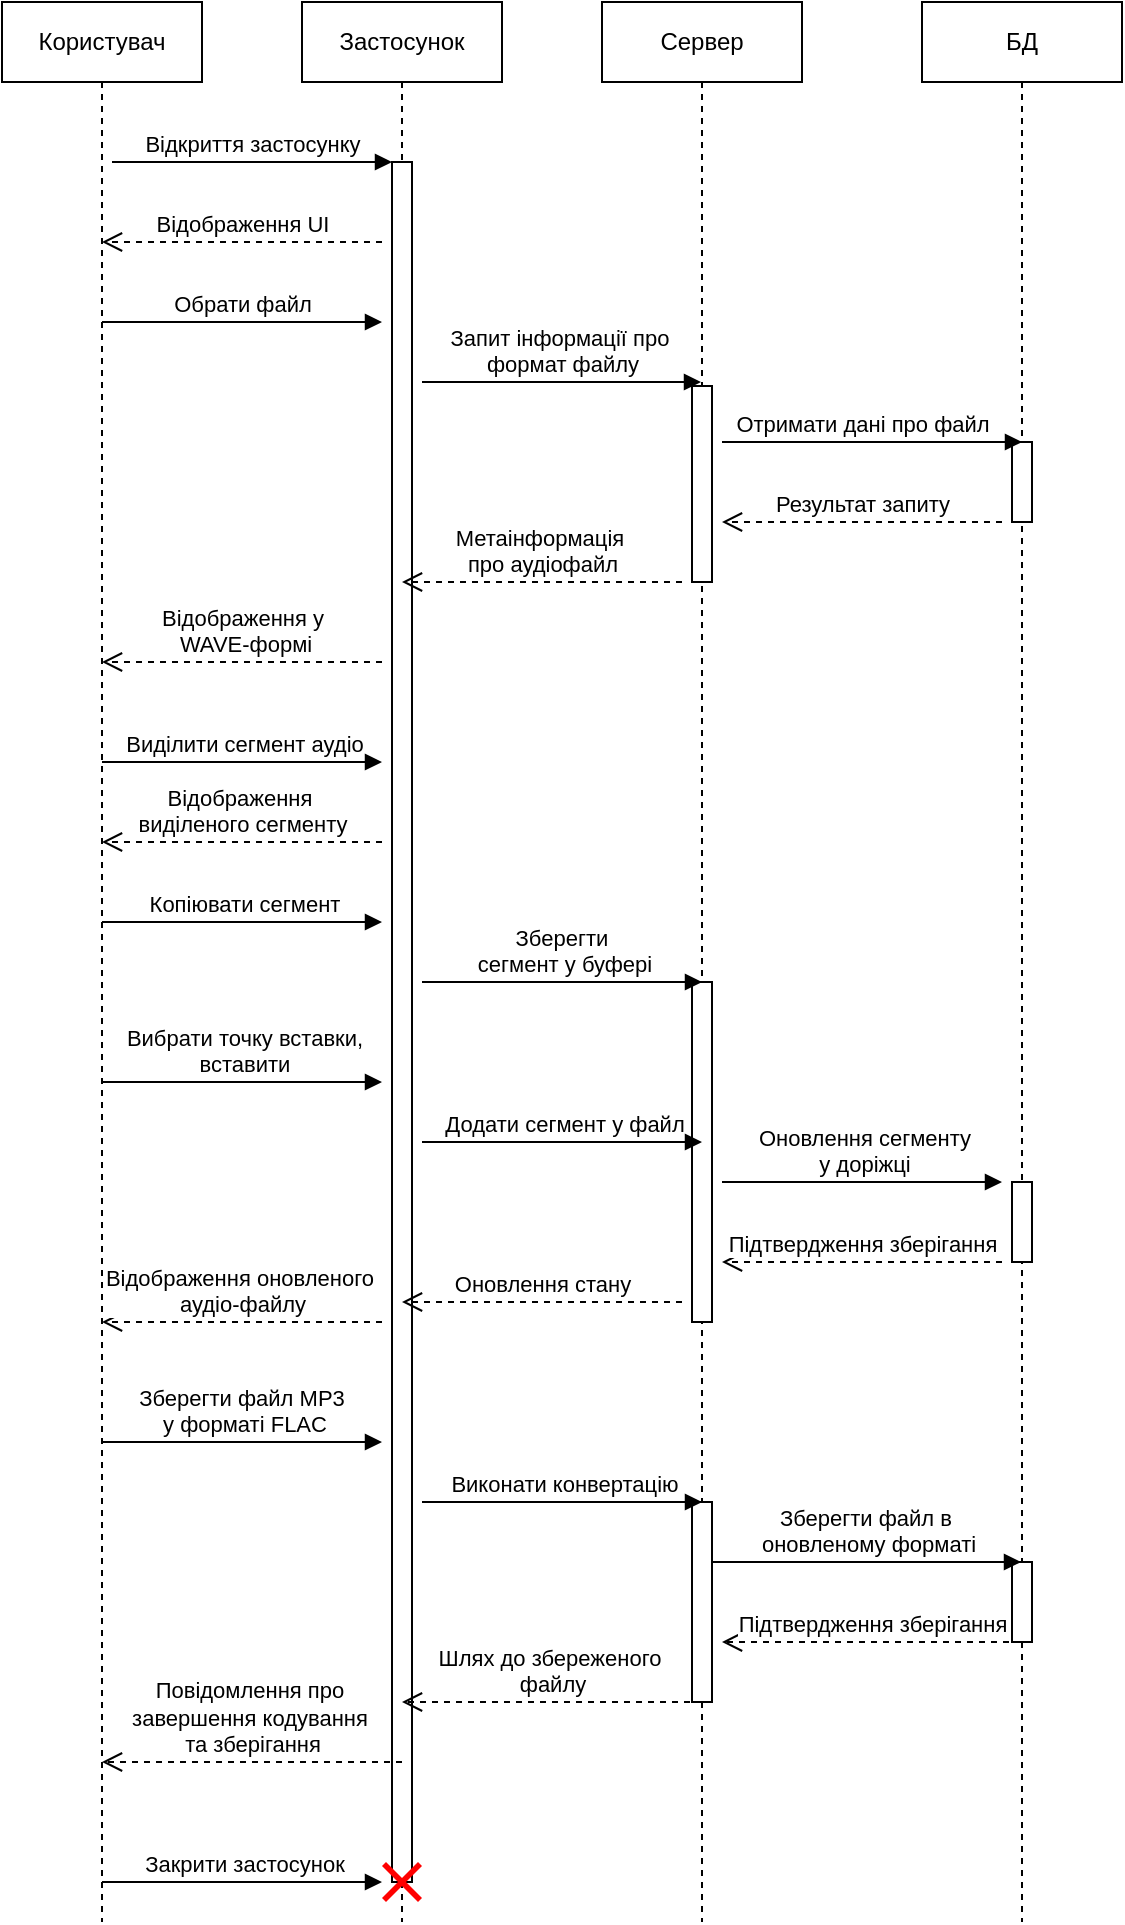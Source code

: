 <mxfile version="24.8.6">
  <diagram name="Page-1" id="2YBvvXClWsGukQMizWep">
    <mxGraphModel dx="2100" dy="1130" grid="1" gridSize="10" guides="1" tooltips="1" connect="1" arrows="1" fold="1" page="1" pageScale="1" pageWidth="850" pageHeight="1100" math="0" shadow="0">
      <root>
        <mxCell id="0" />
        <mxCell id="1" parent="0" />
        <mxCell id="aM9ryv3xv72pqoxQDRHE-1" value="Користувач" style="shape=umlLifeline;perimeter=lifelinePerimeter;whiteSpace=wrap;html=1;container=0;dropTarget=0;collapsible=0;recursiveResize=0;outlineConnect=0;portConstraint=eastwest;newEdgeStyle={&quot;edgeStyle&quot;:&quot;elbowEdgeStyle&quot;,&quot;elbow&quot;:&quot;vertical&quot;,&quot;curved&quot;:0,&quot;rounded&quot;:0};" parent="1" vertex="1">
          <mxGeometry x="40" y="40" width="100" height="960" as="geometry" />
        </mxCell>
        <mxCell id="aM9ryv3xv72pqoxQDRHE-5" value="Застосунок" style="shape=umlLifeline;perimeter=lifelinePerimeter;whiteSpace=wrap;html=1;container=0;dropTarget=0;collapsible=0;recursiveResize=0;outlineConnect=0;portConstraint=eastwest;newEdgeStyle={&quot;edgeStyle&quot;:&quot;elbowEdgeStyle&quot;,&quot;elbow&quot;:&quot;vertical&quot;,&quot;curved&quot;:0,&quot;rounded&quot;:0};" parent="1" vertex="1">
          <mxGeometry x="190" y="40" width="100" height="960" as="geometry" />
        </mxCell>
        <mxCell id="aM9ryv3xv72pqoxQDRHE-6" value="" style="html=1;points=[];perimeter=orthogonalPerimeter;outlineConnect=0;targetShapes=umlLifeline;portConstraint=eastwest;newEdgeStyle={&quot;edgeStyle&quot;:&quot;elbowEdgeStyle&quot;,&quot;elbow&quot;:&quot;vertical&quot;,&quot;curved&quot;:0,&quot;rounded&quot;:0};" parent="aM9ryv3xv72pqoxQDRHE-5" vertex="1">
          <mxGeometry x="45" y="80" width="10" height="860" as="geometry" />
        </mxCell>
        <mxCell id="aM9ryv3xv72pqoxQDRHE-7" value="Відкриття застосунку" style="html=1;verticalAlign=bottom;endArrow=block;edgeStyle=elbowEdgeStyle;elbow=vertical;curved=0;rounded=0;" parent="1" target="aM9ryv3xv72pqoxQDRHE-6" edge="1">
          <mxGeometry relative="1" as="geometry">
            <mxPoint x="95" y="120" as="sourcePoint" />
            <Array as="points">
              <mxPoint x="180" y="120" />
            </Array>
          </mxGeometry>
        </mxCell>
        <mxCell id="aM9ryv3xv72pqoxQDRHE-8" value="Відображення UI" style="html=1;verticalAlign=bottom;endArrow=open;dashed=1;endSize=8;edgeStyle=elbowEdgeStyle;elbow=vertical;curved=0;rounded=0;" parent="1" edge="1">
          <mxGeometry relative="1" as="geometry">
            <mxPoint x="90" y="160" as="targetPoint" />
            <Array as="points">
              <mxPoint x="185" y="160" />
            </Array>
            <mxPoint x="230" y="160" as="sourcePoint" />
          </mxGeometry>
        </mxCell>
        <mxCell id="B3QuXH3KUuEEBba2Pdkw-1" value="Сервер" style="shape=umlLifeline;perimeter=lifelinePerimeter;whiteSpace=wrap;html=1;container=0;dropTarget=0;collapsible=0;recursiveResize=0;outlineConnect=0;portConstraint=eastwest;newEdgeStyle={&quot;edgeStyle&quot;:&quot;elbowEdgeStyle&quot;,&quot;elbow&quot;:&quot;vertical&quot;,&quot;curved&quot;:0,&quot;rounded&quot;:0};" parent="1" vertex="1">
          <mxGeometry x="340" y="40" width="100" height="960" as="geometry" />
        </mxCell>
        <mxCell id="B3QuXH3KUuEEBba2Pdkw-2" value="&lt;span style=&quot;color: rgba(0, 0, 0, 0); font-family: monospace; font-size: 0px; text-align: start;&quot;&gt;%3CmxGraphModel%3E%3Croot%3E%3CmxCell%20id%3D%220%22%2F%3E%3CmxCell%20id%3D%221%22%20parent%3D%220%22%2F%3E%3CmxCell%20id%3D%222%22%20value%3D%22%D0%92%D0%B8%D0%B4%D1%96%D0%BB%D0%B8%D1%82%D0%B8%20%D1%81%D0%B5%D0%B3%D0%BC%D0%B5%D0%BD%D1%82%20%D0%B0%D1%83%D0%B4%D1%96%D0%BE%22%20style%3D%22html%3D1%3BverticalAlign%3Dbottom%3BendArrow%3Dblock%3BedgeStyle%3DelbowEdgeStyle%3Belbow%3Dvertical%3Bcurved%3D0%3Brounded%3D0%3B%22%20edge%3D%221%22%20parent%3D%221%22%3E%3CmxGeometry%20x%3D%220.005%22%20relative%3D%221%22%20as%3D%22geometry%22%3E%3CmxPoint%20x%3D%2290%22%20y%3D%22420%22%20as%3D%22sourcePoint%22%2F%3E%3CArray%20as%3D%22points%22%3E%3CmxPoint%20x%3D%22175%22%20y%3D%22420%22%2F%3E%3C%2FArray%3E%3CmxPoint%20x%3D%22230%22%20y%3D%22420%22%20as%3D%22targetPoint%22%2F%3E%3CmxPoint%20as%3D%22offset%22%2F%3E%3C%2FmxGeometry%3E%3C%2FmxCell%3E%3C%2Froot%3E%3C%2FmxGraphModel%3E&lt;/span&gt;" style="html=1;points=[];perimeter=orthogonalPerimeter;outlineConnect=0;targetShapes=umlLifeline;portConstraint=eastwest;newEdgeStyle={&quot;edgeStyle&quot;:&quot;elbowEdgeStyle&quot;,&quot;elbow&quot;:&quot;vertical&quot;,&quot;curved&quot;:0,&quot;rounded&quot;:0};" parent="B3QuXH3KUuEEBba2Pdkw-1" vertex="1">
          <mxGeometry x="45" y="192" width="10" height="98" as="geometry" />
        </mxCell>
        <mxCell id="uC5Nvcb22XOgWz4EIGrs-13" value="&lt;span style=&quot;color: rgba(0, 0, 0, 0); font-family: monospace; font-size: 0px; text-align: start;&quot;&gt;%3CmxGraphModel%3E%3Croot%3E%3CmxCell%20id%3D%220%22%2F%3E%3CmxCell%20id%3D%221%22%20parent%3D%220%22%2F%3E%3CmxCell%20id%3D%222%22%20value%3D%22%D0%92%D0%B8%D0%B4%D1%96%D0%BB%D0%B8%D1%82%D0%B8%20%D1%81%D0%B5%D0%B3%D0%BC%D0%B5%D0%BD%D1%82%20%D0%B0%D1%83%D0%B4%D1%96%D0%BE%22%20style%3D%22html%3D1%3BverticalAlign%3Dbottom%3BendArrow%3Dblock%3BedgeStyle%3DelbowEdgeStyle%3Belbow%3Dvertical%3Bcurved%3D0%3Brounded%3D0%3B%22%20edge%3D%221%22%20parent%3D%221%22%3E%3CmxGeometry%20x%3D%220.005%22%20relative%3D%221%22%20as%3D%22geometry%22%3E%3CmxPoint%20x%3D%2290%22%20y%3D%22420%22%20as%3D%22sourcePoint%22%2F%3E%3CArray%20as%3D%22points%22%3E%3CmxPoint%20x%3D%22175%22%20y%3D%22420%22%2F%3E%3C%2FArray%3E%3CmxPoint%20x%3D%22230%22%20y%3D%22420%22%20as%3D%22targetPoint%22%2F%3E%3CmxPoint%20as%3D%22offset%22%2F%3E%3C%2FmxGeometry%3E%3C%2FmxCell%3E%3C%2Froot%3E%3C%2FmxGraphModel%3E&lt;/span&gt;&lt;span style=&quot;color: rgba(0, 0, 0, 0); font-family: monospace; font-size: 0px; text-align: start;&quot;&gt;%3CmxGraphModel%3E%3Croot%3E%3CmxCell%20id%3D%220%22%2F%3E%3CmxCell%20id%3D%221%22%20parent%3D%220%22%2F%3E%3CmxCell%20id%3D%222%22%20value%3D%22%D0%92%D0%B8%D0%B4%D1%96%D0%BB%D0%B8%D1%82%D0%B8%20%D1%81%D0%B5%D0%B3%D0%BC%D0%B5%D0%BD%D1%82%20%D0%B0%D1%83%D0%B4%D1%96%D0%BE%22%20style%3D%22html%3D1%3BverticalAlign%3Dbottom%3BendArrow%3Dblock%3BedgeStyle%3DelbowEdgeStyle%3Belbow%3Dvertical%3Bcurved%3D0%3Brounded%3D0%3B%22%20edge%3D%221%22%20parent%3D%221%22%3E%3CmxGeometry%20x%3D%220.005%22%20relative%3D%221%22%20as%3D%22geometry%22%3E%3CmxPoint%20x%3D%2290%22%20y%3D%22420%22%20as%3D%22sourcePoint%22%2F%3E%3CArray%20as%3D%22points%22%3E%3CmxPoint%20x%3D%22175%22%20y%3D%22420%22%2F%3E%3C%2FArray%3E%3CmxPoint%20x%3D%22230%22%20y%3D%22420%22%20as%3D%22targetPoint%22%2F%3E%3CmxPoint%20as%3D%22offset%22%2F%3E%3C%2FmxGeometry%3E%3C%2FmxCell%3E%3C%2Froot%3E%3C%2FmxGraphModel%3E&lt;/span&gt;&lt;span style=&quot;color: rgba(0, 0, 0, 0); font-family: monospace; font-size: 0px; text-align: start;&quot;&gt;%3CmxGraphModel%3E%3Croot%3E%3CmxCell%20id%3D%220%22%2F%3E%3CmxCell%20id%3D%221%22%20parent%3D%220%22%2F%3E%3CmxCell%20id%3D%222%22%20value%3D%22%D0%92%D0%B8%D0%B4%D1%96%D0%BB%D0%B8%D1%82%D0%B8%20%D1%81%D0%B5%D0%B3%D0%BC%D0%B5%D0%BD%D1%82%20%D0%B0%D1%83%D0%B4%D1%96%D0%BE%22%20style%3D%22html%3D1%3BverticalAlign%3Dbottom%3BendArrow%3Dblock%3BedgeStyle%3DelbowEdgeStyle%3Belbow%3Dvertical%3Bcurved%3D0%3Brounded%3D0%3B%22%20edge%3D%221%22%20parent%3D%221%22%3E%3CmxGeometry%20x%3D%220.005%22%20relative%3D%221%22%20as%3D%22geometry%22%3E%3CmxPoint%20x%3D%2290%22%20y%3D%22420%22%20as%3D%22sourcePoint%22%2F%3E%3CArray%20as%3D%22points%22%3E%3CmxPoint%20x%3D%22175%22%20y%3D%22420%22%2F%3E%3C%2FArray%3E%3CmxPoint%20x%3D%22230%22%20y%3D%22420%22%20as%3D%22targetPoint%22%2F%3E%3CmxPoint%20as%3D%22offset%22%2F%3E%3C%2FmxGeometry%3E%3C%2FmxCell%3E%3C%2Froot%3E%3C%2FmxGraphModel%3E&lt;/span&gt;" style="html=1;points=[];perimeter=orthogonalPerimeter;outlineConnect=0;targetShapes=umlLifeline;portConstraint=eastwest;newEdgeStyle={&quot;edgeStyle&quot;:&quot;elbowEdgeStyle&quot;,&quot;elbow&quot;:&quot;vertical&quot;,&quot;curved&quot;:0,&quot;rounded&quot;:0};" vertex="1" parent="B3QuXH3KUuEEBba2Pdkw-1">
          <mxGeometry x="45" y="490" width="10" height="170" as="geometry" />
        </mxCell>
        <mxCell id="uC5Nvcb22XOgWz4EIGrs-29" value="" style="html=1;points=[];perimeter=orthogonalPerimeter;outlineConnect=0;targetShapes=umlLifeline;portConstraint=eastwest;newEdgeStyle={&quot;edgeStyle&quot;:&quot;elbowEdgeStyle&quot;,&quot;elbow&quot;:&quot;vertical&quot;,&quot;curved&quot;:0,&quot;rounded&quot;:0};" vertex="1" parent="B3QuXH3KUuEEBba2Pdkw-1">
          <mxGeometry x="45" y="750" width="10" height="100" as="geometry" />
        </mxCell>
        <mxCell id="B3QuXH3KUuEEBba2Pdkw-3" value="БД" style="shape=umlLifeline;perimeter=lifelinePerimeter;whiteSpace=wrap;html=1;container=0;dropTarget=0;collapsible=0;recursiveResize=0;outlineConnect=0;portConstraint=eastwest;newEdgeStyle={&quot;edgeStyle&quot;:&quot;elbowEdgeStyle&quot;,&quot;elbow&quot;:&quot;vertical&quot;,&quot;curved&quot;:0,&quot;rounded&quot;:0};" parent="1" vertex="1">
          <mxGeometry x="500" y="40" width="100" height="960" as="geometry" />
        </mxCell>
        <mxCell id="B3QuXH3KUuEEBba2Pdkw-4" value="" style="html=1;points=[];perimeter=orthogonalPerimeter;outlineConnect=0;targetShapes=umlLifeline;portConstraint=eastwest;newEdgeStyle={&quot;edgeStyle&quot;:&quot;elbowEdgeStyle&quot;,&quot;elbow&quot;:&quot;vertical&quot;,&quot;curved&quot;:0,&quot;rounded&quot;:0};" parent="B3QuXH3KUuEEBba2Pdkw-3" vertex="1">
          <mxGeometry x="45" y="220" width="10" height="40" as="geometry" />
        </mxCell>
        <mxCell id="uC5Nvcb22XOgWz4EIGrs-22" value="" style="html=1;points=[];perimeter=orthogonalPerimeter;outlineConnect=0;targetShapes=umlLifeline;portConstraint=eastwest;newEdgeStyle={&quot;edgeStyle&quot;:&quot;elbowEdgeStyle&quot;,&quot;elbow&quot;:&quot;vertical&quot;,&quot;curved&quot;:0,&quot;rounded&quot;:0};" vertex="1" parent="B3QuXH3KUuEEBba2Pdkw-3">
          <mxGeometry x="45" y="590" width="10" height="40" as="geometry" />
        </mxCell>
        <mxCell id="uC5Nvcb22XOgWz4EIGrs-27" value="" style="html=1;points=[];perimeter=orthogonalPerimeter;outlineConnect=0;targetShapes=umlLifeline;portConstraint=eastwest;newEdgeStyle={&quot;edgeStyle&quot;:&quot;elbowEdgeStyle&quot;,&quot;elbow&quot;:&quot;vertical&quot;,&quot;curved&quot;:0,&quot;rounded&quot;:0};" vertex="1" parent="B3QuXH3KUuEEBba2Pdkw-3">
          <mxGeometry x="45" y="780" width="10" height="40" as="geometry" />
        </mxCell>
        <mxCell id="uC5Nvcb22XOgWz4EIGrs-1" value="Обрати файл" style="html=1;verticalAlign=bottom;endArrow=block;edgeStyle=elbowEdgeStyle;elbow=vertical;curved=0;rounded=0;" edge="1" parent="1">
          <mxGeometry relative="1" as="geometry">
            <mxPoint x="90" y="200" as="sourcePoint" />
            <Array as="points">
              <mxPoint x="175" y="200" />
            </Array>
            <mxPoint x="230" y="200" as="targetPoint" />
          </mxGeometry>
        </mxCell>
        <mxCell id="uC5Nvcb22XOgWz4EIGrs-2" value="Запит інформації про&amp;nbsp;&lt;div&gt;формат файлу&lt;/div&gt;" style="html=1;verticalAlign=bottom;endArrow=block;elbow=vertical;rounded=0;exitX=1.5;exitY=0.262;exitDx=0;exitDy=0;exitPerimeter=0;" edge="1" parent="1">
          <mxGeometry x="0.003" relative="1" as="geometry">
            <mxPoint x="250.0" y="230.0" as="sourcePoint" />
            <mxPoint x="389.5" y="230.0" as="targetPoint" />
            <mxPoint as="offset" />
          </mxGeometry>
        </mxCell>
        <mxCell id="uC5Nvcb22XOgWz4EIGrs-3" value="Отримати дані про файл" style="html=1;verticalAlign=bottom;endArrow=block;edgeStyle=elbowEdgeStyle;elbow=vertical;curved=0;rounded=0;exitX=1.5;exitY=0.262;exitDx=0;exitDy=0;exitPerimeter=0;" edge="1" parent="1">
          <mxGeometry x="0.003" relative="1" as="geometry">
            <mxPoint x="410" y="260" as="sourcePoint" />
            <Array as="points">
              <mxPoint x="400" y="260" />
            </Array>
            <mxPoint x="550" y="260" as="targetPoint" />
            <mxPoint as="offset" />
          </mxGeometry>
        </mxCell>
        <mxCell id="uC5Nvcb22XOgWz4EIGrs-4" value="Результат запиту" style="html=1;verticalAlign=bottom;endArrow=open;dashed=1;endSize=8;edgeStyle=elbowEdgeStyle;elbow=vertical;curved=0;rounded=0;" edge="1" parent="1">
          <mxGeometry x="0.005" relative="1" as="geometry">
            <mxPoint x="400" y="300" as="targetPoint" />
            <Array as="points">
              <mxPoint x="495" y="300" />
            </Array>
            <mxPoint x="540" y="300" as="sourcePoint" />
            <mxPoint as="offset" />
          </mxGeometry>
        </mxCell>
        <mxCell id="uC5Nvcb22XOgWz4EIGrs-5" value="Метаінформація&amp;nbsp;&lt;div&gt;про аудіофайл&lt;/div&gt;" style="html=1;verticalAlign=bottom;endArrow=open;dashed=1;endSize=8;edgeStyle=elbowEdgeStyle;elbow=vertical;curved=0;rounded=0;" edge="1" parent="1">
          <mxGeometry x="0.005" relative="1" as="geometry">
            <mxPoint x="240" y="330" as="targetPoint" />
            <Array as="points">
              <mxPoint x="335" y="330" />
            </Array>
            <mxPoint x="380" y="330" as="sourcePoint" />
            <mxPoint as="offset" />
          </mxGeometry>
        </mxCell>
        <mxCell id="uC5Nvcb22XOgWz4EIGrs-6" value="Відображення у&lt;br&gt;&amp;nbsp;WAVE-формі" style="html=1;verticalAlign=bottom;endArrow=open;dashed=1;endSize=8;edgeStyle=elbowEdgeStyle;elbow=vertical;curved=0;rounded=0;" edge="1" parent="1">
          <mxGeometry relative="1" as="geometry">
            <mxPoint x="90" y="370" as="targetPoint" />
            <Array as="points">
              <mxPoint x="185" y="370" />
            </Array>
            <mxPoint x="230" y="370" as="sourcePoint" />
          </mxGeometry>
        </mxCell>
        <mxCell id="uC5Nvcb22XOgWz4EIGrs-7" value="Виділити сегмент аудіо" style="html=1;verticalAlign=bottom;endArrow=block;edgeStyle=elbowEdgeStyle;elbow=vertical;curved=0;rounded=0;" edge="1" parent="1">
          <mxGeometry x="0.005" relative="1" as="geometry">
            <mxPoint x="90" y="420" as="sourcePoint" />
            <Array as="points">
              <mxPoint x="175" y="420" />
            </Array>
            <mxPoint x="230" y="420" as="targetPoint" />
            <mxPoint as="offset" />
          </mxGeometry>
        </mxCell>
        <mxCell id="uC5Nvcb22XOgWz4EIGrs-8" value="Відображення&amp;nbsp;&lt;div&gt;виділеного сегменту&lt;/div&gt;" style="html=1;verticalAlign=bottom;endArrow=open;dashed=1;endSize=8;edgeStyle=elbowEdgeStyle;elbow=vertical;curved=0;rounded=0;" edge="1" parent="1">
          <mxGeometry relative="1" as="geometry">
            <mxPoint x="90" y="460" as="targetPoint" />
            <Array as="points">
              <mxPoint x="185" y="460" />
            </Array>
            <mxPoint x="230" y="460" as="sourcePoint" />
          </mxGeometry>
        </mxCell>
        <mxCell id="uC5Nvcb22XOgWz4EIGrs-11" value="Копіювати сегмент" style="html=1;verticalAlign=bottom;endArrow=block;edgeStyle=elbowEdgeStyle;elbow=vertical;curved=0;rounded=0;" edge="1" parent="1">
          <mxGeometry x="0.005" relative="1" as="geometry">
            <mxPoint x="90" y="500" as="sourcePoint" />
            <Array as="points">
              <mxPoint x="175" y="500" />
            </Array>
            <mxPoint x="230" y="500" as="targetPoint" />
            <mxPoint as="offset" />
          </mxGeometry>
        </mxCell>
        <mxCell id="uC5Nvcb22XOgWz4EIGrs-12" value="Зберегти&amp;nbsp;&lt;div&gt;сегмент у буфері&lt;/div&gt;" style="html=1;verticalAlign=bottom;endArrow=block;edgeStyle=elbowEdgeStyle;elbow=vertical;curved=0;rounded=0;" edge="1" parent="1">
          <mxGeometry x="0.005" relative="1" as="geometry">
            <mxPoint x="250" y="530" as="sourcePoint" />
            <Array as="points">
              <mxPoint x="335" y="530" />
            </Array>
            <mxPoint x="390" y="530" as="targetPoint" />
            <mxPoint as="offset" />
          </mxGeometry>
        </mxCell>
        <mxCell id="uC5Nvcb22XOgWz4EIGrs-14" value="Вибрати точку вставки,&lt;div&gt;вставити&lt;/div&gt;" style="html=1;verticalAlign=bottom;endArrow=block;edgeStyle=elbowEdgeStyle;elbow=vertical;curved=0;rounded=0;" edge="1" parent="1">
          <mxGeometry x="0.005" relative="1" as="geometry">
            <mxPoint x="90" y="580" as="sourcePoint" />
            <Array as="points">
              <mxPoint x="175" y="580" />
            </Array>
            <mxPoint x="230" y="580" as="targetPoint" />
            <mxPoint as="offset" />
          </mxGeometry>
        </mxCell>
        <mxCell id="uC5Nvcb22XOgWz4EIGrs-17" value="Додати сегмент у файл" style="html=1;verticalAlign=bottom;endArrow=block;edgeStyle=elbowEdgeStyle;elbow=vertical;curved=0;rounded=0;" edge="1" parent="1">
          <mxGeometry x="0.005" relative="1" as="geometry">
            <mxPoint x="250" y="610" as="sourcePoint" />
            <Array as="points">
              <mxPoint x="335" y="610" />
            </Array>
            <mxPoint x="390" y="610" as="targetPoint" />
            <mxPoint as="offset" />
          </mxGeometry>
        </mxCell>
        <mxCell id="uC5Nvcb22XOgWz4EIGrs-18" value="Оновлення сегменту&lt;div&gt;у доріжці&lt;/div&gt;" style="html=1;verticalAlign=bottom;endArrow=block;edgeStyle=elbowEdgeStyle;elbow=vertical;curved=0;rounded=0;" edge="1" parent="1">
          <mxGeometry x="0.005" relative="1" as="geometry">
            <mxPoint x="400" y="630" as="sourcePoint" />
            <Array as="points">
              <mxPoint x="485" y="630" />
            </Array>
            <mxPoint x="540" y="630" as="targetPoint" />
            <mxPoint as="offset" />
          </mxGeometry>
        </mxCell>
        <mxCell id="uC5Nvcb22XOgWz4EIGrs-19" value="Підтвердження зберігання" style="html=1;verticalAlign=bottom;endArrow=open;dashed=1;endSize=8;edgeStyle=elbowEdgeStyle;elbow=vertical;curved=0;rounded=0;" edge="1" parent="1">
          <mxGeometry relative="1" as="geometry">
            <mxPoint x="400" y="670" as="targetPoint" />
            <Array as="points">
              <mxPoint x="495" y="670" />
            </Array>
            <mxPoint x="540" y="670" as="sourcePoint" />
          </mxGeometry>
        </mxCell>
        <mxCell id="uC5Nvcb22XOgWz4EIGrs-20" value="Оновлення стану" style="html=1;verticalAlign=bottom;endArrow=open;dashed=1;endSize=8;edgeStyle=elbowEdgeStyle;elbow=vertical;curved=0;rounded=0;" edge="1" parent="1">
          <mxGeometry relative="1" as="geometry">
            <mxPoint x="240" y="690" as="targetPoint" />
            <Array as="points">
              <mxPoint x="335" y="690" />
            </Array>
            <mxPoint x="380" y="690" as="sourcePoint" />
          </mxGeometry>
        </mxCell>
        <mxCell id="uC5Nvcb22XOgWz4EIGrs-21" value="Відображення оновленого&amp;nbsp;&lt;div&gt;аудіо-файлу&lt;/div&gt;" style="html=1;verticalAlign=bottom;endArrow=open;dashed=1;endSize=8;edgeStyle=elbowEdgeStyle;elbow=vertical;curved=0;rounded=0;" edge="1" parent="1">
          <mxGeometry relative="1" as="geometry">
            <mxPoint x="90" y="700" as="targetPoint" />
            <Array as="points">
              <mxPoint x="185" y="700" />
            </Array>
            <mxPoint x="230" y="700" as="sourcePoint" />
          </mxGeometry>
        </mxCell>
        <mxCell id="uC5Nvcb22XOgWz4EIGrs-23" value="Зберегти файл MP3&amp;nbsp;&lt;div&gt;у форматі FLAC&lt;/div&gt;" style="html=1;verticalAlign=bottom;endArrow=block;edgeStyle=elbowEdgeStyle;elbow=vertical;curved=0;rounded=0;" edge="1" parent="1">
          <mxGeometry x="0.005" relative="1" as="geometry">
            <mxPoint x="90" y="760" as="sourcePoint" />
            <Array as="points">
              <mxPoint x="175" y="760" />
            </Array>
            <mxPoint x="230" y="760" as="targetPoint" />
            <mxPoint as="offset" />
          </mxGeometry>
        </mxCell>
        <mxCell id="uC5Nvcb22XOgWz4EIGrs-24" value="Виконати конвертацію" style="html=1;verticalAlign=bottom;endArrow=block;edgeStyle=elbowEdgeStyle;elbow=vertical;curved=0;rounded=0;" edge="1" parent="1">
          <mxGeometry x="0.005" relative="1" as="geometry">
            <mxPoint x="250" y="790" as="sourcePoint" />
            <Array as="points">
              <mxPoint x="335" y="790" />
            </Array>
            <mxPoint x="390" y="790" as="targetPoint" />
            <mxPoint as="offset" />
          </mxGeometry>
        </mxCell>
        <mxCell id="uC5Nvcb22XOgWz4EIGrs-25" value="Зберегти файл в&amp;nbsp;&lt;div&gt;оновленому форматі&lt;/div&gt;" style="html=1;verticalAlign=bottom;endArrow=block;edgeStyle=elbowEdgeStyle;elbow=vertical;curved=0;rounded=0;" edge="1" parent="1" source="uC5Nvcb22XOgWz4EIGrs-29" target="B3QuXH3KUuEEBba2Pdkw-3">
          <mxGeometry x="0.003" relative="1" as="geometry">
            <mxPoint x="400" y="820" as="sourcePoint" />
            <Array as="points">
              <mxPoint x="475" y="820" />
            </Array>
            <mxPoint x="530" y="820" as="targetPoint" />
            <mxPoint as="offset" />
          </mxGeometry>
        </mxCell>
        <mxCell id="uC5Nvcb22XOgWz4EIGrs-26" value="Підтвердження зберігання" style="html=1;verticalAlign=bottom;endArrow=open;dashed=1;endSize=8;edgeStyle=elbowEdgeStyle;elbow=vertical;curved=0;rounded=0;" edge="1" parent="1" source="B3QuXH3KUuEEBba2Pdkw-3">
          <mxGeometry relative="1" as="geometry">
            <mxPoint x="400" y="860" as="targetPoint" />
            <Array as="points">
              <mxPoint x="495" y="860" />
            </Array>
            <mxPoint x="540" y="860" as="sourcePoint" />
          </mxGeometry>
        </mxCell>
        <mxCell id="uC5Nvcb22XOgWz4EIGrs-28" value="Шлях до збереженого&amp;nbsp;&lt;div&gt;файлу&lt;/div&gt;" style="html=1;verticalAlign=bottom;endArrow=open;dashed=1;endSize=8;edgeStyle=elbowEdgeStyle;elbow=vertical;curved=0;rounded=0;" edge="1" parent="1">
          <mxGeometry relative="1" as="geometry">
            <mxPoint x="240" y="890" as="targetPoint" />
            <Array as="points">
              <mxPoint x="345" y="890" />
            </Array>
            <mxPoint x="390" y="890" as="sourcePoint" />
          </mxGeometry>
        </mxCell>
        <mxCell id="uC5Nvcb22XOgWz4EIGrs-31" value="Повідомлення про&amp;nbsp;&lt;div&gt;завершення кодування&amp;nbsp;&lt;/div&gt;&lt;div&gt;та зберігання&lt;/div&gt;" style="html=1;verticalAlign=bottom;endArrow=open;dashed=1;endSize=8;edgeStyle=elbowEdgeStyle;elbow=vertical;curved=0;rounded=0;" edge="1" parent="1">
          <mxGeometry relative="1" as="geometry">
            <mxPoint x="90" y="920" as="targetPoint" />
            <Array as="points">
              <mxPoint x="195" y="920" />
            </Array>
            <mxPoint x="240" y="920" as="sourcePoint" />
          </mxGeometry>
        </mxCell>
        <mxCell id="uC5Nvcb22XOgWz4EIGrs-32" value="Закрити застосунок" style="html=1;verticalAlign=bottom;endArrow=block;edgeStyle=elbowEdgeStyle;elbow=vertical;curved=0;rounded=0;" edge="1" parent="1">
          <mxGeometry x="0.005" relative="1" as="geometry">
            <mxPoint x="90" y="980" as="sourcePoint" />
            <Array as="points">
              <mxPoint x="175" y="980" />
            </Array>
            <mxPoint x="230" y="980" as="targetPoint" />
            <mxPoint as="offset" />
          </mxGeometry>
        </mxCell>
        <mxCell id="uC5Nvcb22XOgWz4EIGrs-33" value="" style="shape=mxgraph.mockup.markup.redX;fillColor=#ff0000;html=1;shadow=0;whiteSpace=wrap;strokeColor=none;" vertex="1" parent="1">
          <mxGeometry x="230" y="970" width="20" height="20" as="geometry" />
        </mxCell>
      </root>
    </mxGraphModel>
  </diagram>
</mxfile>

